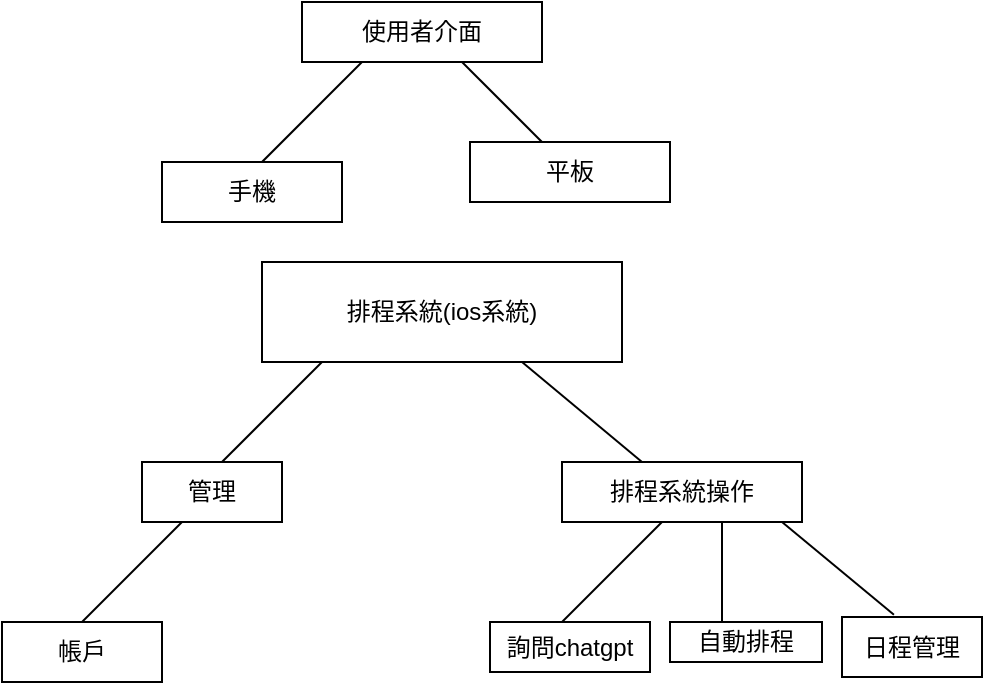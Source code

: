 <mxfile version="26.0.6">
  <diagram name="第 1 页" id="HvSun0O0seoyiaE5DwOT">
    <mxGraphModel dx="1231" dy="623" grid="0" gridSize="10" guides="1" tooltips="1" connect="1" arrows="1" fold="1" page="1" pageScale="1" pageWidth="827" pageHeight="1169" math="0" shadow="0">
      <root>
        <mxCell id="0" />
        <mxCell id="1" parent="0" />
        <mxCell id="u2ehLwDQk69W5QjlWle8-1" value="使用者介面" style="rounded=0;whiteSpace=wrap;html=1;" parent="1" vertex="1">
          <mxGeometry x="330" y="70" width="120" height="30" as="geometry" />
        </mxCell>
        <mxCell id="u2ehLwDQk69W5QjlWle8-2" value="" style="endArrow=none;html=1;rounded=0;entryX=0.25;entryY=1;entryDx=0;entryDy=0;" parent="1" target="u2ehLwDQk69W5QjlWle8-1" edge="1">
          <mxGeometry width="50" height="50" relative="1" as="geometry">
            <mxPoint x="300" y="160" as="sourcePoint" />
            <mxPoint x="350" y="110" as="targetPoint" />
          </mxGeometry>
        </mxCell>
        <mxCell id="u2ehLwDQk69W5QjlWle8-3" value="手機" style="rounded=0;whiteSpace=wrap;html=1;" parent="1" vertex="1">
          <mxGeometry x="260" y="150" width="90" height="30" as="geometry" />
        </mxCell>
        <mxCell id="u2ehLwDQk69W5QjlWle8-4" value="" style="endArrow=none;html=1;rounded=0;" parent="1" edge="1">
          <mxGeometry width="50" height="50" relative="1" as="geometry">
            <mxPoint x="450" y="140" as="sourcePoint" />
            <mxPoint x="410" y="100" as="targetPoint" />
          </mxGeometry>
        </mxCell>
        <mxCell id="u2ehLwDQk69W5QjlWle8-5" value="平板" style="rounded=0;whiteSpace=wrap;html=1;" parent="1" vertex="1">
          <mxGeometry x="414" y="140" width="100" height="30" as="geometry" />
        </mxCell>
        <mxCell id="u2ehLwDQk69W5QjlWle8-6" value="排程系統(ios系統)" style="rounded=0;whiteSpace=wrap;html=1;" parent="1" vertex="1">
          <mxGeometry x="310" y="200" width="180" height="50" as="geometry" />
        </mxCell>
        <mxCell id="u2ehLwDQk69W5QjlWle8-7" value="" style="endArrow=none;html=1;rounded=0;" parent="1" edge="1">
          <mxGeometry width="50" height="50" relative="1" as="geometry">
            <mxPoint x="290" y="300" as="sourcePoint" />
            <mxPoint x="340" y="250" as="targetPoint" />
          </mxGeometry>
        </mxCell>
        <mxCell id="u2ehLwDQk69W5QjlWle8-8" value="管理" style="rounded=0;whiteSpace=wrap;html=1;" parent="1" vertex="1">
          <mxGeometry x="250" y="300" width="70" height="30" as="geometry" />
        </mxCell>
        <mxCell id="u2ehLwDQk69W5QjlWle8-9" value="" style="endArrow=none;html=1;rounded=0;" parent="1" edge="1">
          <mxGeometry width="50" height="50" relative="1" as="geometry">
            <mxPoint x="220" y="380" as="sourcePoint" />
            <mxPoint x="270" y="330" as="targetPoint" />
          </mxGeometry>
        </mxCell>
        <mxCell id="u2ehLwDQk69W5QjlWle8-10" value="帳戶" style="rounded=0;whiteSpace=wrap;html=1;" parent="1" vertex="1">
          <mxGeometry x="180" y="380" width="80" height="30" as="geometry" />
        </mxCell>
        <mxCell id="u2ehLwDQk69W5QjlWle8-13" value="" style="endArrow=none;html=1;rounded=0;" parent="1" edge="1">
          <mxGeometry width="50" height="50" relative="1" as="geometry">
            <mxPoint x="500" y="300" as="sourcePoint" />
            <mxPoint x="440" y="250" as="targetPoint" />
          </mxGeometry>
        </mxCell>
        <mxCell id="u2ehLwDQk69W5QjlWle8-14" value="排程系統操作" style="rounded=0;whiteSpace=wrap;html=1;" parent="1" vertex="1">
          <mxGeometry x="460" y="300" width="120" height="30" as="geometry" />
        </mxCell>
        <mxCell id="u2ehLwDQk69W5QjlWle8-15" value="詢問chatgpt" style="rounded=0;whiteSpace=wrap;html=1;" parent="1" vertex="1">
          <mxGeometry x="424" y="380" width="80" height="25" as="geometry" />
        </mxCell>
        <mxCell id="u2ehLwDQk69W5QjlWle8-16" value="" style="endArrow=none;html=1;rounded=0;" parent="1" edge="1">
          <mxGeometry width="50" height="50" relative="1" as="geometry">
            <mxPoint x="460" y="380" as="sourcePoint" />
            <mxPoint x="510" y="330" as="targetPoint" />
          </mxGeometry>
        </mxCell>
        <mxCell id="u2ehLwDQk69W5QjlWle8-17" style="edgeStyle=orthogonalEdgeStyle;rounded=0;orthogonalLoop=1;jettySize=auto;html=1;exitX=0.5;exitY=1;exitDx=0;exitDy=0;" parent="1" source="u2ehLwDQk69W5QjlWle8-15" target="u2ehLwDQk69W5QjlWle8-15" edge="1">
          <mxGeometry relative="1" as="geometry" />
        </mxCell>
        <mxCell id="u2ehLwDQk69W5QjlWle8-18" value="" style="endArrow=none;html=1;rounded=0;" parent="1" edge="1">
          <mxGeometry width="50" height="50" relative="1" as="geometry">
            <mxPoint x="540" y="380" as="sourcePoint" />
            <mxPoint x="540" y="330" as="targetPoint" />
          </mxGeometry>
        </mxCell>
        <mxCell id="u2ehLwDQk69W5QjlWle8-19" value="自動排程" style="rounded=0;whiteSpace=wrap;html=1;" parent="1" vertex="1">
          <mxGeometry x="514" y="380" width="76" height="20" as="geometry" />
        </mxCell>
        <mxCell id="u2ehLwDQk69W5QjlWle8-20" value="" style="endArrow=none;html=1;rounded=0;exitX=0.371;exitY=-0.037;exitDx=0;exitDy=0;exitPerimeter=0;" parent="1" source="u2ehLwDQk69W5QjlWle8-21" edge="1">
          <mxGeometry width="50" height="50" relative="1" as="geometry">
            <mxPoint x="620" y="370" as="sourcePoint" />
            <mxPoint x="570" y="330" as="targetPoint" />
          </mxGeometry>
        </mxCell>
        <mxCell id="u2ehLwDQk69W5QjlWle8-21" value="日程管理" style="rounded=0;whiteSpace=wrap;html=1;" parent="1" vertex="1">
          <mxGeometry x="600" y="377.5" width="70" height="30" as="geometry" />
        </mxCell>
      </root>
    </mxGraphModel>
  </diagram>
</mxfile>
